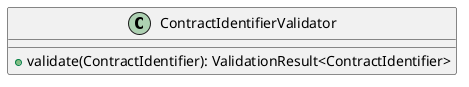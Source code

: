 @startuml

    class ContractIdentifierValidator [[ContractIdentifierValidator.html]] {
        +validate(ContractIdentifier): ValidationResult<ContractIdentifier>
    }

@enduml
